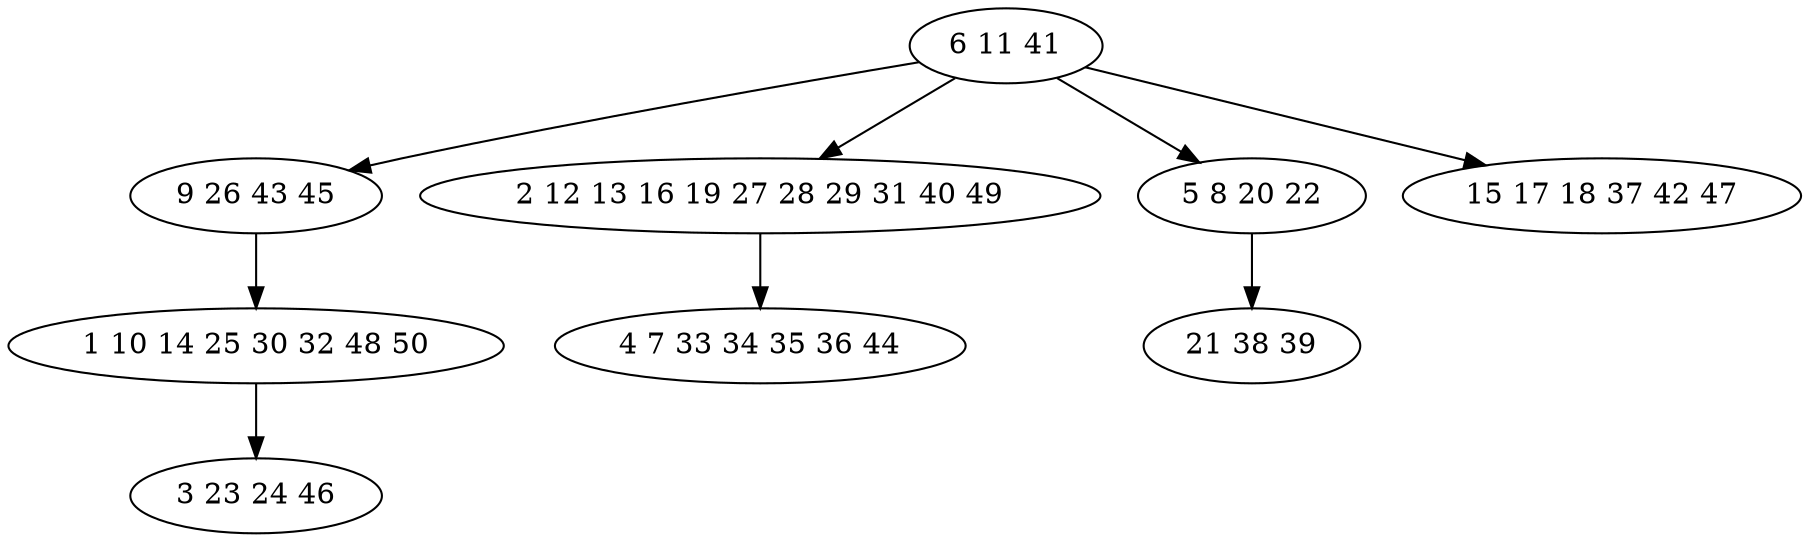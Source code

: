 digraph true_tree {
	"0" -> "1"
	"0" -> "2"
	"1" -> "3"
	"0" -> "4"
	"4" -> "5"
	"3" -> "6"
	"2" -> "7"
	"0" -> "8"
	"0" [label="6 11 41"];
	"1" [label="9 26 43 45"];
	"2" [label="2 12 13 16 19 27 28 29 31 40 49"];
	"3" [label="1 10 14 25 30 32 48 50"];
	"4" [label="5 8 20 22"];
	"5" [label="21 38 39"];
	"6" [label="3 23 24 46"];
	"7" [label="4 7 33 34 35 36 44"];
	"8" [label="15 17 18 37 42 47"];
}
